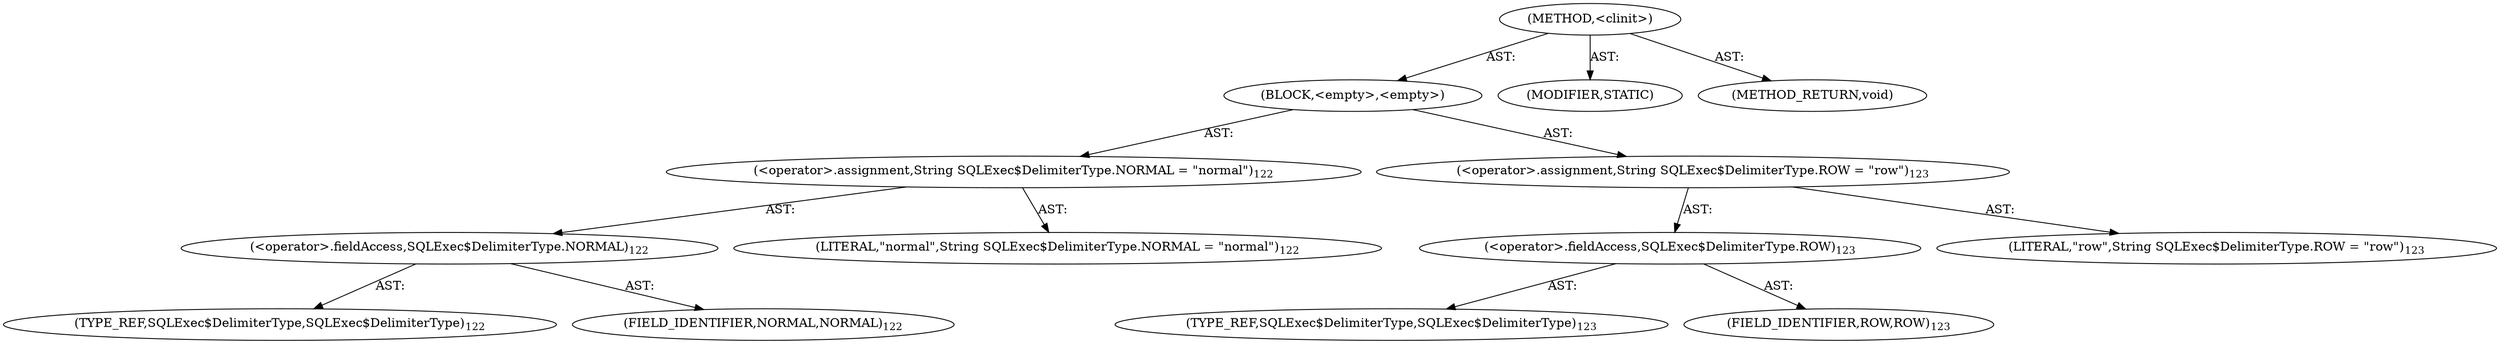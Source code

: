 digraph "&lt;clinit&gt;" {  
"111669149698" [label = <(METHOD,&lt;clinit&gt;)> ]
"25769803778" [label = <(BLOCK,&lt;empty&gt;,&lt;empty&gt;)> ]
"30064771075" [label = <(&lt;operator&gt;.assignment,String SQLExec$DelimiterType.NORMAL = &quot;normal&quot;)<SUB>122</SUB>> ]
"30064771076" [label = <(&lt;operator&gt;.fieldAccess,SQLExec$DelimiterType.NORMAL)<SUB>122</SUB>> ]
"180388626434" [label = <(TYPE_REF,SQLExec$DelimiterType,SQLExec$DelimiterType)<SUB>122</SUB>> ]
"55834574850" [label = <(FIELD_IDENTIFIER,NORMAL,NORMAL)<SUB>122</SUB>> ]
"90194313216" [label = <(LITERAL,&quot;normal&quot;,String SQLExec$DelimiterType.NORMAL = &quot;normal&quot;)<SUB>122</SUB>> ]
"30064771077" [label = <(&lt;operator&gt;.assignment,String SQLExec$DelimiterType.ROW = &quot;row&quot;)<SUB>123</SUB>> ]
"30064771078" [label = <(&lt;operator&gt;.fieldAccess,SQLExec$DelimiterType.ROW)<SUB>123</SUB>> ]
"180388626435" [label = <(TYPE_REF,SQLExec$DelimiterType,SQLExec$DelimiterType)<SUB>123</SUB>> ]
"55834574851" [label = <(FIELD_IDENTIFIER,ROW,ROW)<SUB>123</SUB>> ]
"90194313217" [label = <(LITERAL,&quot;row&quot;,String SQLExec$DelimiterType.ROW = &quot;row&quot;)<SUB>123</SUB>> ]
"133143986184" [label = <(MODIFIER,STATIC)> ]
"128849018882" [label = <(METHOD_RETURN,void)> ]
  "111669149698" -> "25769803778"  [ label = "AST: "] 
  "111669149698" -> "133143986184"  [ label = "AST: "] 
  "111669149698" -> "128849018882"  [ label = "AST: "] 
  "25769803778" -> "30064771075"  [ label = "AST: "] 
  "25769803778" -> "30064771077"  [ label = "AST: "] 
  "30064771075" -> "30064771076"  [ label = "AST: "] 
  "30064771075" -> "90194313216"  [ label = "AST: "] 
  "30064771076" -> "180388626434"  [ label = "AST: "] 
  "30064771076" -> "55834574850"  [ label = "AST: "] 
  "30064771077" -> "30064771078"  [ label = "AST: "] 
  "30064771077" -> "90194313217"  [ label = "AST: "] 
  "30064771078" -> "180388626435"  [ label = "AST: "] 
  "30064771078" -> "55834574851"  [ label = "AST: "] 
}
